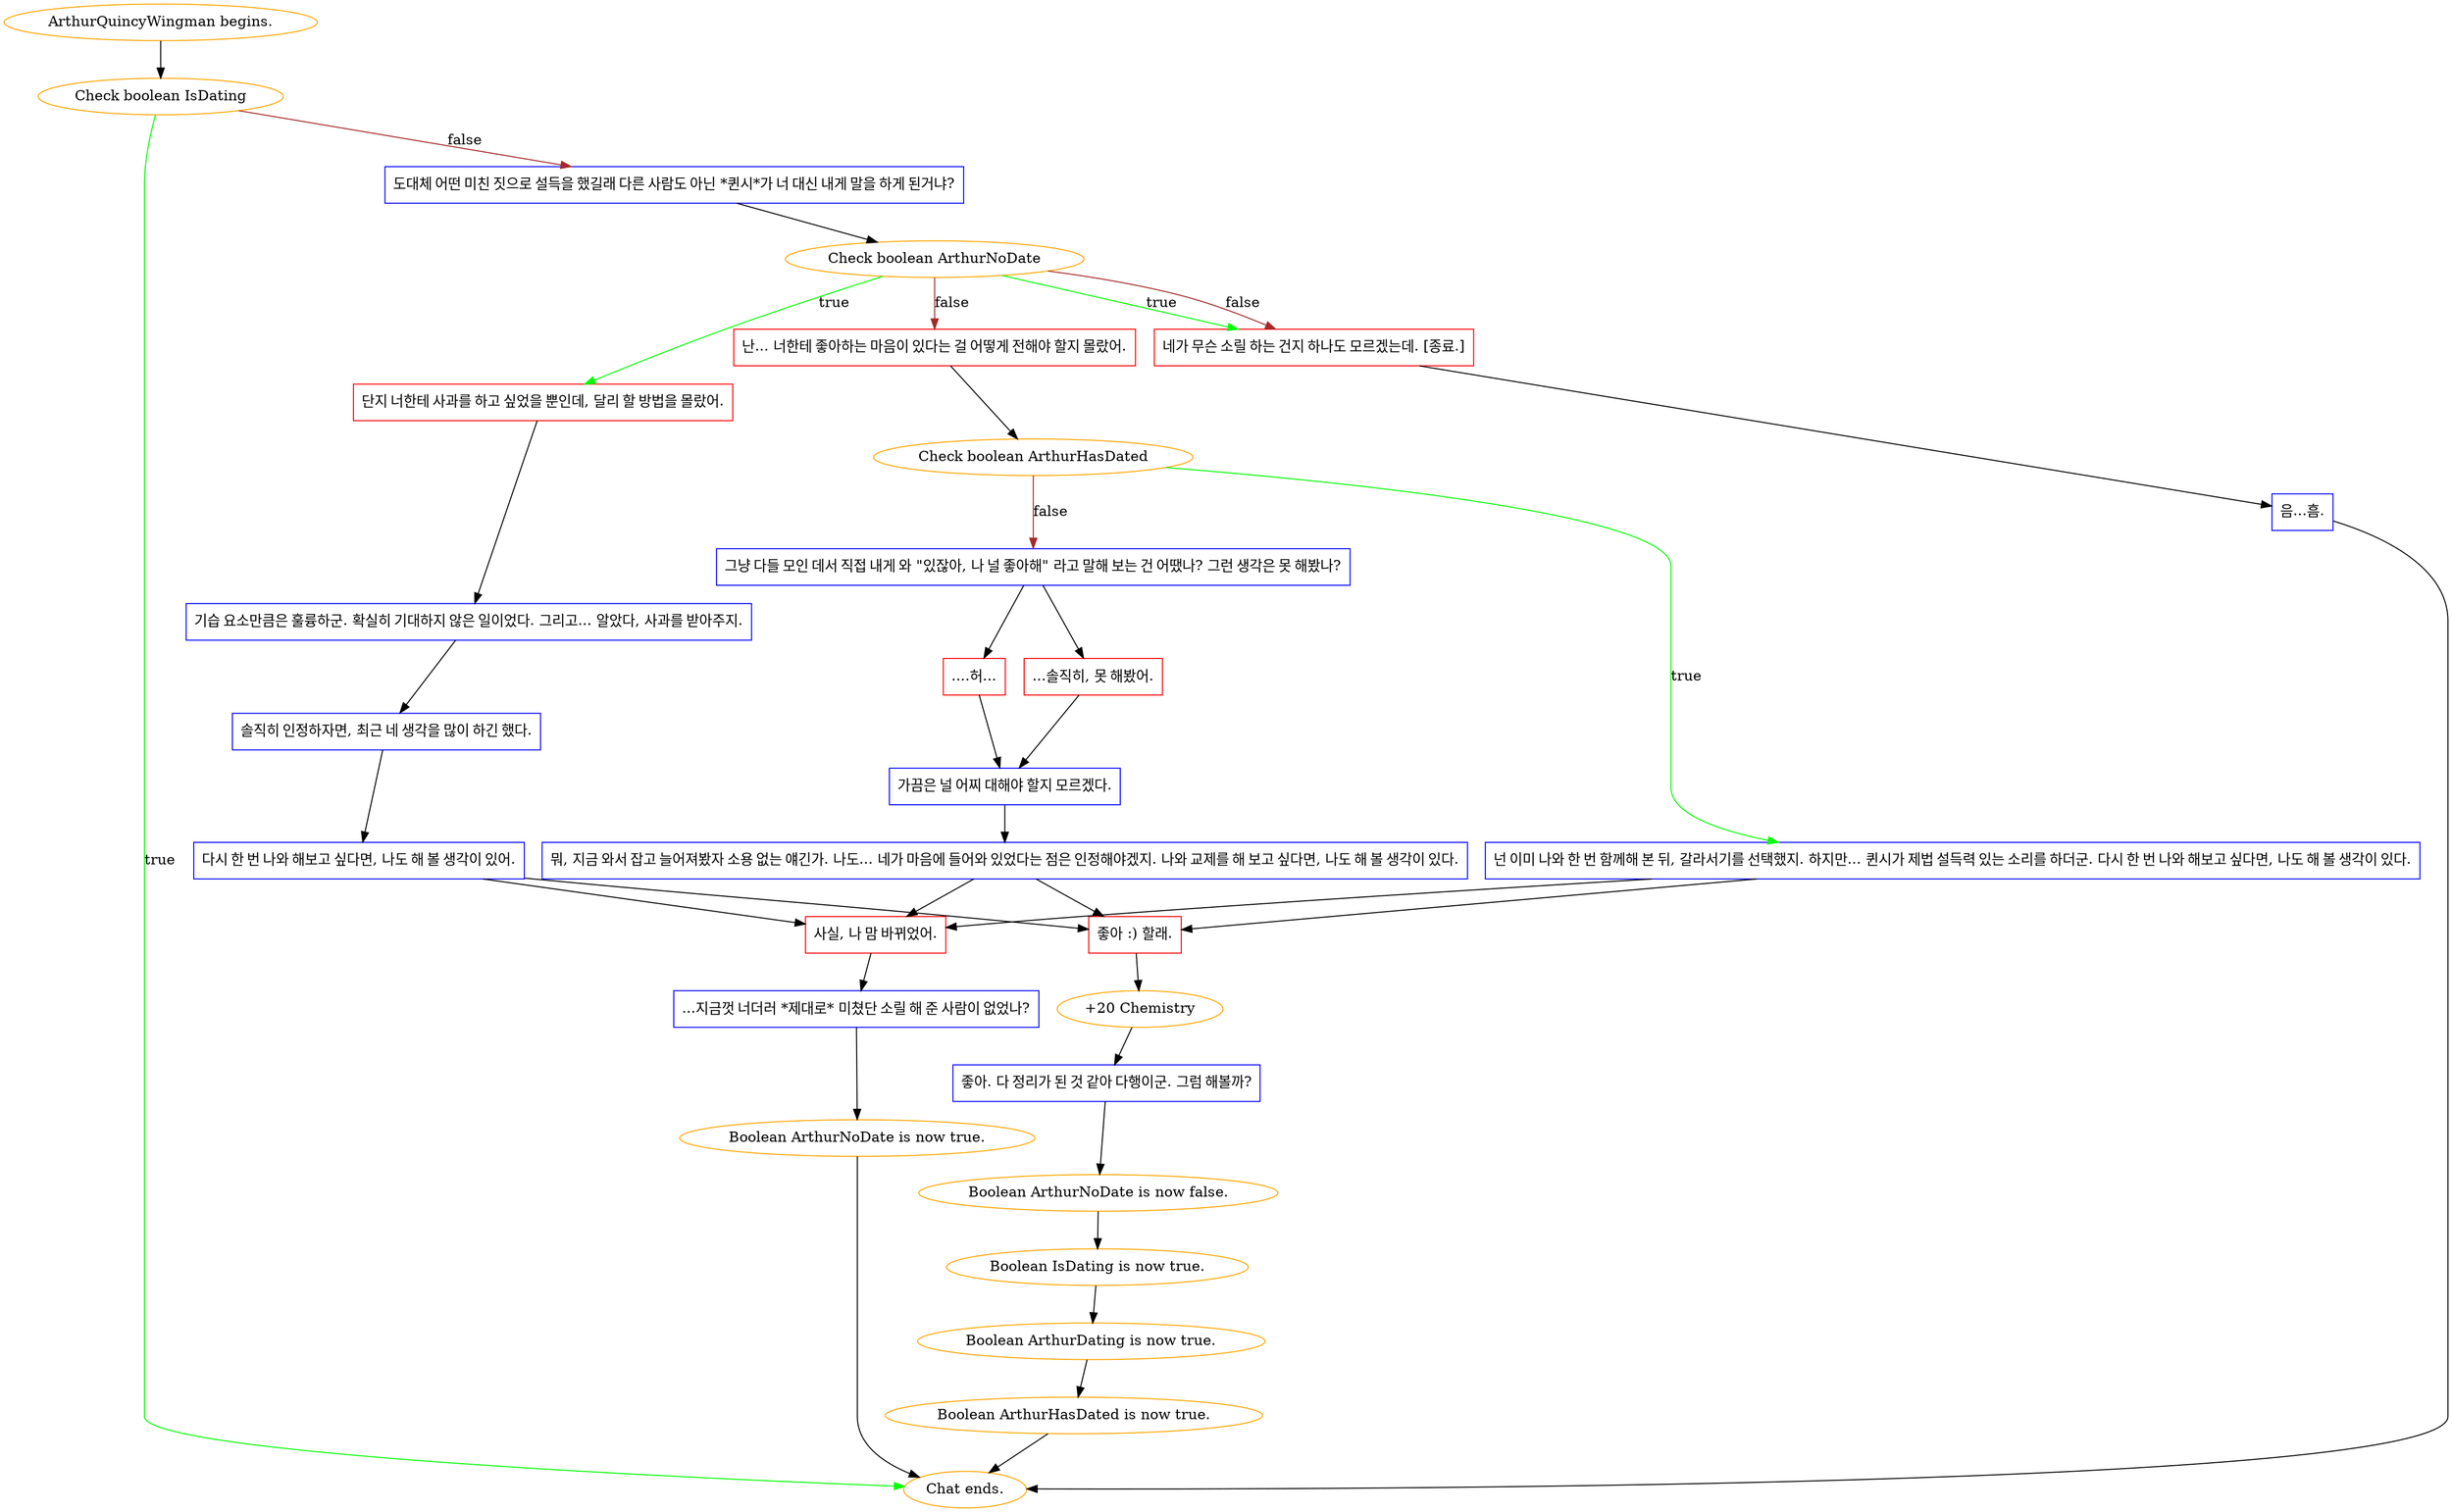 digraph {
	"ArthurQuincyWingman begins." [color=orange];
		"ArthurQuincyWingman begins." -> j902589440;
	j902589440 [label="Check boolean IsDating",color=orange];
		j902589440 -> "Chat ends." [label=true,color=green];
		j902589440 -> j1411364742 [label=false,color=brown];
	"Chat ends." [color=orange];
	j1411364742 [label="도대체 어떤 미친 짓으로 설득을 했길래 다른 사람도 아닌 *퀸시*가 너 대신 내게 말을 하게 된거냐?",shape=box,color=blue];
		j1411364742 -> j1374000026;
	j1374000026 [label="Check boolean ArthurNoDate",color=orange];
		j1374000026 -> j1552958250 [label=true,color=green];
		j1374000026 -> j4218202810 [label=true,color=green];
		j1374000026 -> j4045196744 [label=false,color=brown];
		j1374000026 -> j4218202810 [label=false,color=brown];
	j1552958250 [label="단지 너한테 사과를 하고 싶었을 뿐인데, 달리 할 방법을 몰랐어.",shape=box,color=red];
		j1552958250 -> j1924499202;
	j4218202810 [label="네가 무슨 소릴 하는 건지 하나도 모르겠는데. [종료.]",shape=box,color=red];
		j4218202810 -> j2275979586;
	j4045196744 [label="난... 너한테 좋아하는 마음이 있다는 걸 어떻게 전해야 할지 몰랐어.",shape=box,color=red];
		j4045196744 -> j3373833188;
	j1924499202 [label="기습 요소만큼은 훌륭하군. 확실히 기대하지 않은 일이었다. 그리고... 알았다, 사과를 받아주지.",shape=box,color=blue];
		j1924499202 -> j1756381931;
	j2275979586 [label="음...흠.",shape=box,color=blue];
		j2275979586 -> "Chat ends.";
	j3373833188 [label="Check boolean ArthurHasDated",color=orange];
		j3373833188 -> j689097664 [label=true,color=green];
		j3373833188 -> j907058355 [label=false,color=brown];
	j1756381931 [label="솔직히 인정하자면, 최근 네 생각을 많이 하긴 했다.",shape=box,color=blue];
		j1756381931 -> j804830535;
	j689097664 [label="넌 이미 나와 한 번 함께해 본 뒤, 갈라서기를 선택했지. 하지만... 퀸시가 제법 설득력 있는 소리를 하더군. 다시 한 번 나와 해보고 싶다면, 나도 해 볼 생각이 있다.",shape=box,color=blue];
		j689097664 -> j2935545655;
		j689097664 -> j3264611198;
	j907058355 [label="그냥 다들 모인 데서 직접 내게 와 \"있잖아, 나 널 좋아해\" 라고 말해 보는 건 어땠나? 그런 생각은 못 해봤나?",shape=box,color=blue];
		j907058355 -> j4254678409;
		j907058355 -> j1026462773;
	j804830535 [label="다시 한 번 나와 해보고 싶다면, 나도 해 볼 생각이 있어.",shape=box,color=blue];
		j804830535 -> j2935545655;
		j804830535 -> j3264611198;
	j2935545655 [label="좋아 :) 할래.",shape=box,color=red];
		j2935545655 -> j3675900210;
	j3264611198 [label="사실, 나 맘 바뀌었어.",shape=box,color=red];
		j3264611198 -> j3922619953;
	j4254678409 [label="...솔직히, 못 해봤어.",shape=box,color=red];
		j4254678409 -> j68727370;
	j1026462773 [label="....허...",shape=box,color=red];
		j1026462773 -> j68727370;
	j3675900210 [label="+20 Chemistry",color=orange];
		j3675900210 -> j920614052;
	j3922619953 [label="...지금껏 너더러 *제대로* 미쳤단 소릴 해 준 사람이 없었나?",shape=box,color=blue];
		j3922619953 -> j2533691464;
	j68727370 [label="가끔은 널 어찌 대해야 할지 모르겠다.",shape=box,color=blue];
		j68727370 -> j2195917343;
	j920614052 [label="좋아. 다 정리가 된 것 같아 다행이군. 그럼 해볼까?",shape=box,color=blue];
		j920614052 -> j4043864563;
	j2533691464 [label="Boolean ArthurNoDate is now true.",color=orange];
		j2533691464 -> "Chat ends.";
	j2195917343 [label="뭐, 지금 와서 잡고 늘어져봤자 소용 없는 얘긴가. 나도... 네가 마음에 들어와 있었다는 점은 인정해야겠지. 나와 교제를 해 보고 싶다면, 나도 해 볼 생각이 있다.",shape=box,color=blue];
		j2195917343 -> j2935545655;
		j2195917343 -> j3264611198;
	j4043864563 [label="Boolean ArthurNoDate is now false.",color=orange];
		j4043864563 -> j1527829918;
	j1527829918 [label="Boolean IsDating is now true.",color=orange];
		j1527829918 -> j899889954;
	j899889954 [label="Boolean ArthurDating is now true.",color=orange];
		j899889954 -> j3103123730;
	j3103123730 [label="Boolean ArthurHasDated is now true.",color=orange];
		j3103123730 -> "Chat ends.";
}